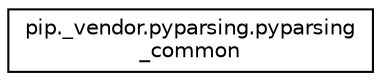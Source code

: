 digraph "Graphical Class Hierarchy"
{
 // LATEX_PDF_SIZE
  edge [fontname="Helvetica",fontsize="10",labelfontname="Helvetica",labelfontsize="10"];
  node [fontname="Helvetica",fontsize="10",shape=record];
  rankdir="LR";
  Node0 [label="pip._vendor.pyparsing.pyparsing\l_common",height=0.2,width=0.4,color="black", fillcolor="white", style="filled",URL="$d7/d53/classpip_1_1__vendor_1_1pyparsing_1_1pyparsing__common.html",tooltip=" "];
}
